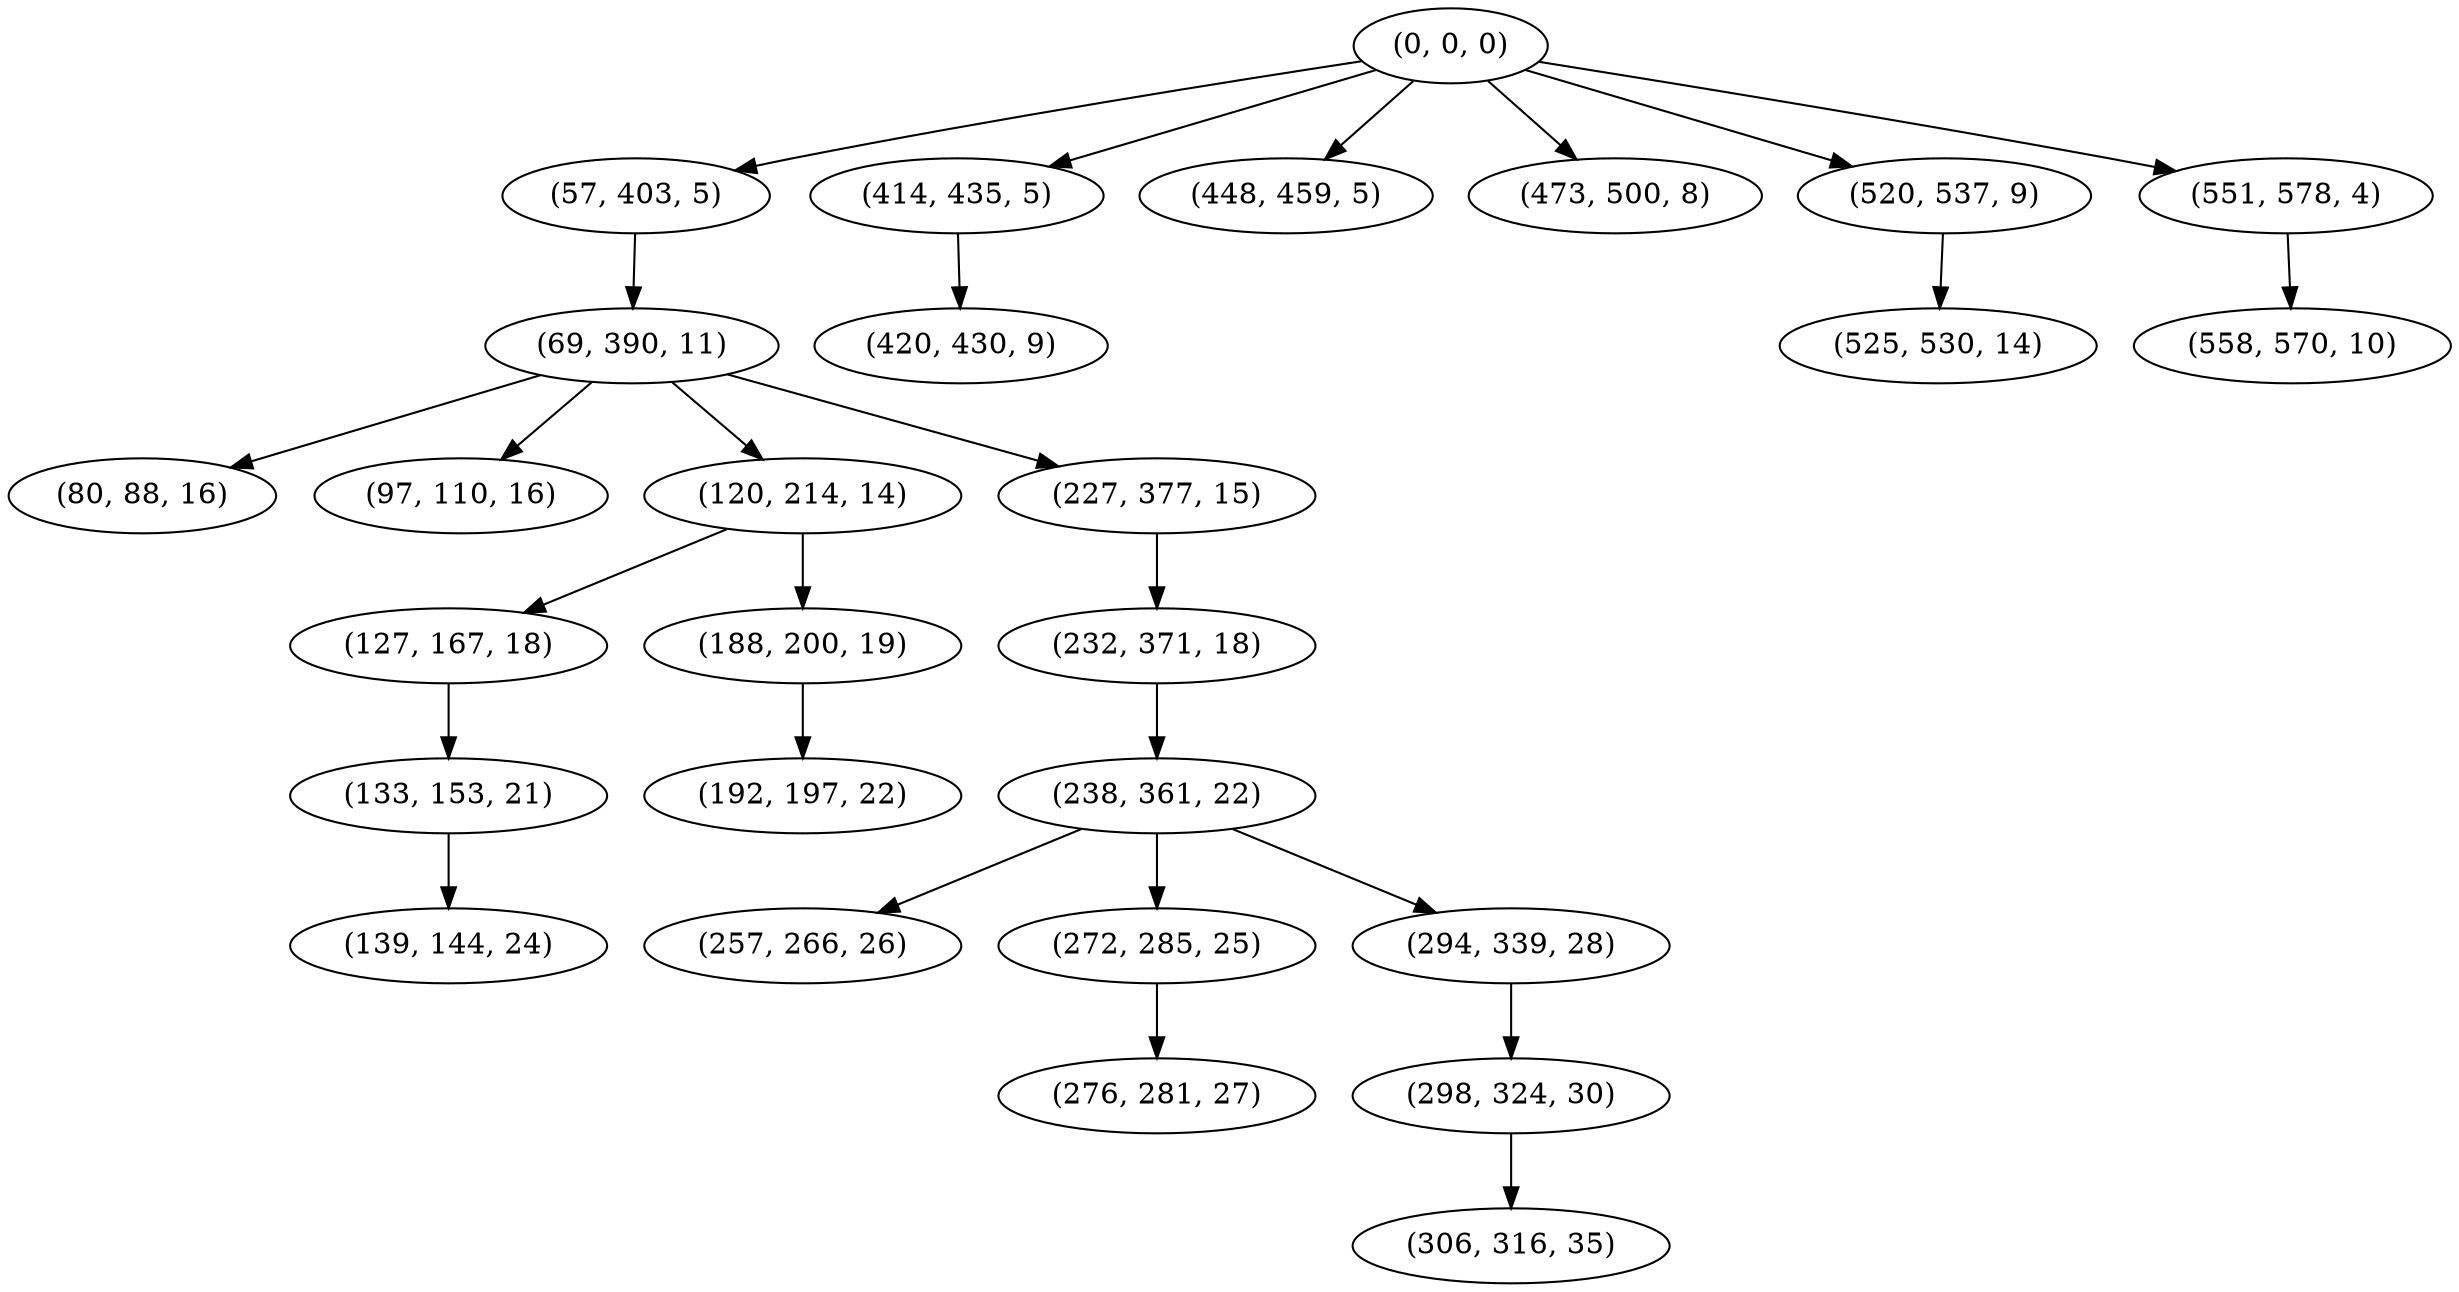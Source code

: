 digraph tree {
    "(0, 0, 0)";
    "(57, 403, 5)";
    "(69, 390, 11)";
    "(80, 88, 16)";
    "(97, 110, 16)";
    "(120, 214, 14)";
    "(127, 167, 18)";
    "(133, 153, 21)";
    "(139, 144, 24)";
    "(188, 200, 19)";
    "(192, 197, 22)";
    "(227, 377, 15)";
    "(232, 371, 18)";
    "(238, 361, 22)";
    "(257, 266, 26)";
    "(272, 285, 25)";
    "(276, 281, 27)";
    "(294, 339, 28)";
    "(298, 324, 30)";
    "(306, 316, 35)";
    "(414, 435, 5)";
    "(420, 430, 9)";
    "(448, 459, 5)";
    "(473, 500, 8)";
    "(520, 537, 9)";
    "(525, 530, 14)";
    "(551, 578, 4)";
    "(558, 570, 10)";
    "(0, 0, 0)" -> "(57, 403, 5)";
    "(0, 0, 0)" -> "(414, 435, 5)";
    "(0, 0, 0)" -> "(448, 459, 5)";
    "(0, 0, 0)" -> "(473, 500, 8)";
    "(0, 0, 0)" -> "(520, 537, 9)";
    "(0, 0, 0)" -> "(551, 578, 4)";
    "(57, 403, 5)" -> "(69, 390, 11)";
    "(69, 390, 11)" -> "(80, 88, 16)";
    "(69, 390, 11)" -> "(97, 110, 16)";
    "(69, 390, 11)" -> "(120, 214, 14)";
    "(69, 390, 11)" -> "(227, 377, 15)";
    "(120, 214, 14)" -> "(127, 167, 18)";
    "(120, 214, 14)" -> "(188, 200, 19)";
    "(127, 167, 18)" -> "(133, 153, 21)";
    "(133, 153, 21)" -> "(139, 144, 24)";
    "(188, 200, 19)" -> "(192, 197, 22)";
    "(227, 377, 15)" -> "(232, 371, 18)";
    "(232, 371, 18)" -> "(238, 361, 22)";
    "(238, 361, 22)" -> "(257, 266, 26)";
    "(238, 361, 22)" -> "(272, 285, 25)";
    "(238, 361, 22)" -> "(294, 339, 28)";
    "(272, 285, 25)" -> "(276, 281, 27)";
    "(294, 339, 28)" -> "(298, 324, 30)";
    "(298, 324, 30)" -> "(306, 316, 35)";
    "(414, 435, 5)" -> "(420, 430, 9)";
    "(520, 537, 9)" -> "(525, 530, 14)";
    "(551, 578, 4)" -> "(558, 570, 10)";
}
